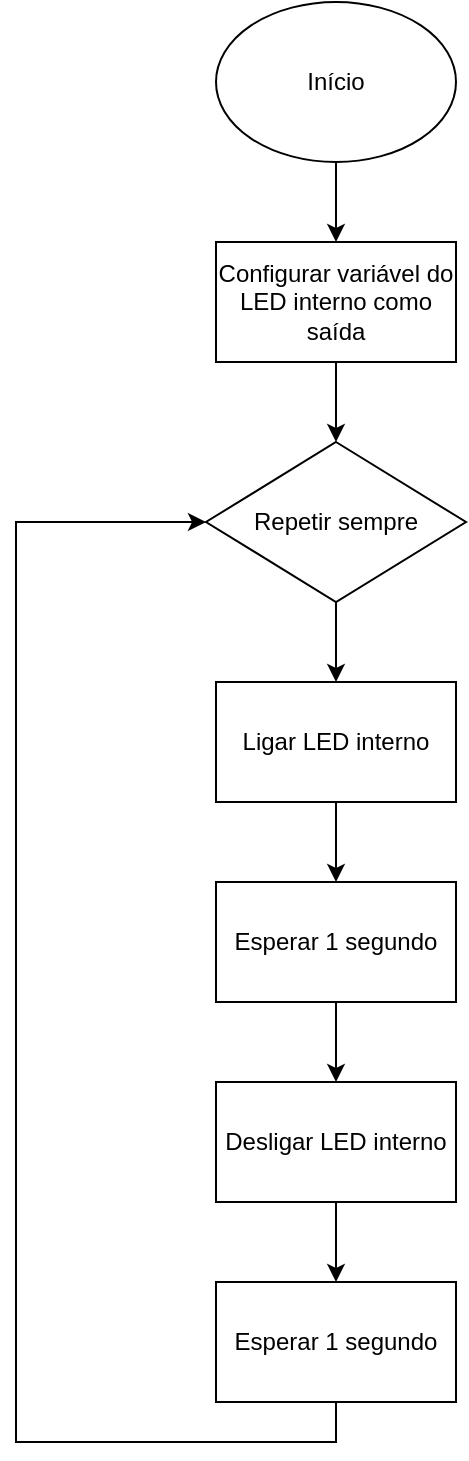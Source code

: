 <mxfile version="28.2.5">
  <diagram name="Página-1" id="yNvs0qv6T4ZUhczIaQkg">
    <mxGraphModel dx="856" dy="1164" grid="1" gridSize="10" guides="1" tooltips="1" connect="1" arrows="1" fold="1" page="1" pageScale="1" pageWidth="827" pageHeight="1169" math="0" shadow="0">
      <root>
        <mxCell id="0" />
        <mxCell id="1" parent="0" />
        <mxCell id="fbapAAtMWoX7PdZlnThu-3" style="edgeStyle=orthogonalEdgeStyle;rounded=0;orthogonalLoop=1;jettySize=auto;html=1;entryX=0.5;entryY=0;entryDx=0;entryDy=0;" parent="1" source="fbapAAtMWoX7PdZlnThu-1" target="fbapAAtMWoX7PdZlnThu-2" edge="1">
          <mxGeometry relative="1" as="geometry" />
        </mxCell>
        <mxCell id="fbapAAtMWoX7PdZlnThu-1" value="Início" style="ellipse;whiteSpace=wrap;html=1;" parent="1" vertex="1">
          <mxGeometry x="260" y="40" width="120" height="80" as="geometry" />
        </mxCell>
        <mxCell id="fbapAAtMWoX7PdZlnThu-5" style="edgeStyle=orthogonalEdgeStyle;rounded=0;orthogonalLoop=1;jettySize=auto;html=1;entryX=0.5;entryY=0;entryDx=0;entryDy=0;" parent="1" source="fbapAAtMWoX7PdZlnThu-2" target="fbapAAtMWoX7PdZlnThu-4" edge="1">
          <mxGeometry relative="1" as="geometry" />
        </mxCell>
        <mxCell id="fbapAAtMWoX7PdZlnThu-2" value="Configurar variável do LED interno como saída" style="rounded=0;whiteSpace=wrap;html=1;" parent="1" vertex="1">
          <mxGeometry x="260" y="160" width="120" height="60" as="geometry" />
        </mxCell>
        <mxCell id="fbapAAtMWoX7PdZlnThu-7" style="edgeStyle=orthogonalEdgeStyle;rounded=0;orthogonalLoop=1;jettySize=auto;html=1;entryX=0.5;entryY=0;entryDx=0;entryDy=0;" parent="1" source="fbapAAtMWoX7PdZlnThu-4" target="fbapAAtMWoX7PdZlnThu-6" edge="1">
          <mxGeometry relative="1" as="geometry" />
        </mxCell>
        <mxCell id="fbapAAtMWoX7PdZlnThu-4" value="Repetir sempre" style="rhombus;whiteSpace=wrap;html=1;" parent="1" vertex="1">
          <mxGeometry x="255" y="260" width="130" height="80" as="geometry" />
        </mxCell>
        <mxCell id="fbapAAtMWoX7PdZlnThu-9" style="edgeStyle=orthogonalEdgeStyle;rounded=0;orthogonalLoop=1;jettySize=auto;html=1;entryX=0.5;entryY=0;entryDx=0;entryDy=0;" parent="1" source="fbapAAtMWoX7PdZlnThu-6" target="fbapAAtMWoX7PdZlnThu-8" edge="1">
          <mxGeometry relative="1" as="geometry" />
        </mxCell>
        <mxCell id="fbapAAtMWoX7PdZlnThu-6" value="Ligar LED interno" style="rounded=0;whiteSpace=wrap;html=1;" parent="1" vertex="1">
          <mxGeometry x="260" y="380" width="120" height="60" as="geometry" />
        </mxCell>
        <mxCell id="fbapAAtMWoX7PdZlnThu-11" style="edgeStyle=orthogonalEdgeStyle;rounded=0;orthogonalLoop=1;jettySize=auto;html=1;entryX=0.5;entryY=0;entryDx=0;entryDy=0;" parent="1" source="fbapAAtMWoX7PdZlnThu-8" target="fbapAAtMWoX7PdZlnThu-10" edge="1">
          <mxGeometry relative="1" as="geometry" />
        </mxCell>
        <mxCell id="fbapAAtMWoX7PdZlnThu-8" value="Esperar 1 segundo" style="rounded=0;whiteSpace=wrap;html=1;" parent="1" vertex="1">
          <mxGeometry x="260" y="480" width="120" height="60" as="geometry" />
        </mxCell>
        <mxCell id="fbapAAtMWoX7PdZlnThu-13" style="edgeStyle=orthogonalEdgeStyle;rounded=0;orthogonalLoop=1;jettySize=auto;html=1;entryX=0.5;entryY=0;entryDx=0;entryDy=0;" parent="1" source="fbapAAtMWoX7PdZlnThu-10" target="fbapAAtMWoX7PdZlnThu-12" edge="1">
          <mxGeometry relative="1" as="geometry" />
        </mxCell>
        <mxCell id="fbapAAtMWoX7PdZlnThu-10" value="Desligar LED interno" style="rounded=0;whiteSpace=wrap;html=1;" parent="1" vertex="1">
          <mxGeometry x="260" y="580" width="120" height="60" as="geometry" />
        </mxCell>
        <mxCell id="fbapAAtMWoX7PdZlnThu-12" value="Esperar 1 segundo" style="rounded=0;whiteSpace=wrap;html=1;" parent="1" vertex="1">
          <mxGeometry x="260" y="680" width="120" height="60" as="geometry" />
        </mxCell>
        <mxCell id="fbapAAtMWoX7PdZlnThu-16" value="" style="endArrow=classic;html=1;rounded=0;entryX=0;entryY=0.5;entryDx=0;entryDy=0;exitX=0.5;exitY=1;exitDx=0;exitDy=0;" parent="1" target="fbapAAtMWoX7PdZlnThu-4" edge="1" source="fbapAAtMWoX7PdZlnThu-12">
          <mxGeometry width="50" height="50" relative="1" as="geometry">
            <mxPoint x="320" y="750" as="sourcePoint" />
            <mxPoint x="200" y="300" as="targetPoint" />
            <Array as="points">
              <mxPoint x="320" y="760" />
              <mxPoint x="160" y="760" />
              <mxPoint x="160" y="540" />
              <mxPoint x="160" y="300" />
            </Array>
          </mxGeometry>
        </mxCell>
      </root>
    </mxGraphModel>
  </diagram>
</mxfile>
